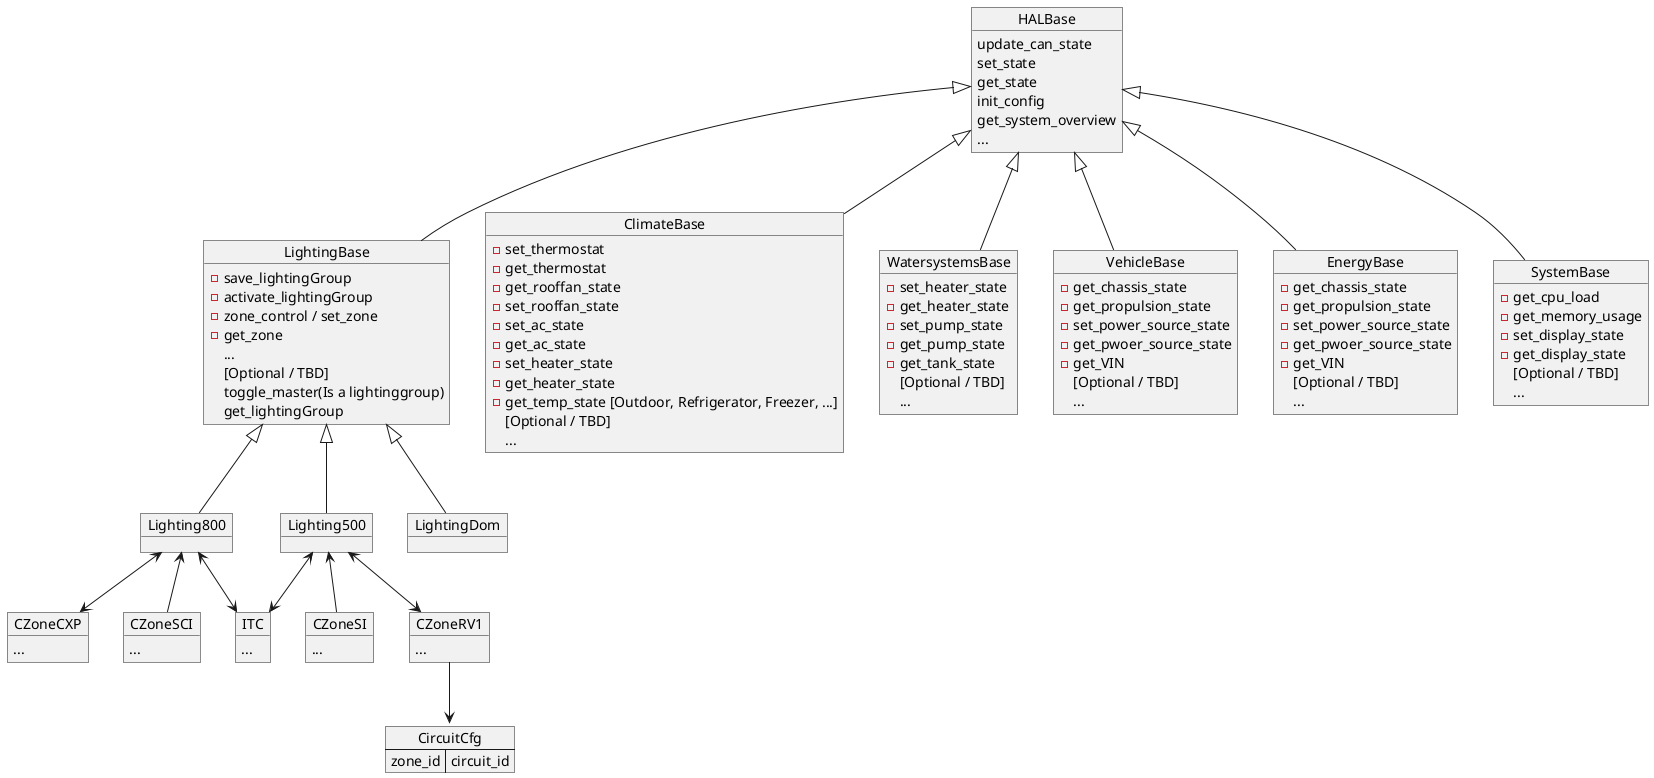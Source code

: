 @startuml
object HALBase
HALBase : update_can_state
HALBase : set_state
HALBase : get_state
HALBase : init_config
HALBase : get_system_overview
HALBase : ...

object LightingBase
LightingBase : - save_lightingGroup
LightingBase : - activate_lightingGroup
LightingBase : - zone_control / set_zone
LightingBase : - get_zone
LightingBase : ...
LightingBase : [Optional / TBD]
LightingBase : toggle_master(Is a lightinggroup)
LightingBase : get_lightingGroup


object ClimateBase
ClimateBase : - set_thermostat
ClimateBase : - get_thermostat

ClimateBase : - get_rooffan_state
ClimateBase : - set_rooffan_state

ClimateBase : - set_ac_state
ClimateBase : - get_ac_state

ClimateBase : - set_heater_state
ClimateBase : - get_heater_state

ClimateBase : - get_temp_state [Outdoor, Refrigerator, Freezer, ...]

ClimateBase : [Optional / TBD]
ClimateBase : ...


object WatersystemsBase
WatersystemsBase : - set_heater_state
WatersystemsBase : - get_heater_state

WatersystemsBase : - set_pump_state
WatersystemsBase : - get_pump_state

WatersystemsBase : - get_tank_state

WatersystemsBase : [Optional / TBD]
WatersystemsBase : ...


object VehicleBase
VehicleBase : - get_chassis_state
VehicleBase : - get_propulsion_state

VehicleBase : - set_power_source_state
VehicleBase : - get_pwoer_source_state

VehicleBase : - get_VIN

VehicleBase : [Optional / TBD]
VehicleBase : ...



object EnergyBase
EnergyBase : - get_chassis_state
EnergyBase : - get_propulsion_state

EnergyBase : - set_power_source_state
EnergyBase : - get_pwoer_source_state

EnergyBase : - get_VIN

EnergyBase : [Optional / TBD]
EnergyBase : ...


object SystemBase
SystemBase : - get_cpu_load
SystemBase : - get_memory_usage

SystemBase : - set_display_state
SystemBase : - get_display_state

SystemBase : [Optional / TBD]
SystemBase : ...


object Lighting800
object Lighting500
object LightingDom


object ITC
ITC : ...

object CZoneCXP
CZoneCXP : ...

object CZoneSI
CZoneSI : ...

object CZoneSCI
CZoneSCI : ...

object CZoneRV1
CZoneRV1 : ...

map CircuitCfg {
    zone_id => circuit_id
}

HALBase <|-- ClimateBase
HALBase <|-- WatersystemsBase
HALBase <|-- VehicleBase
HALBase <|-- EnergyBase
HALBase <|-- SystemBase


HALBase <|-- LightingBase
LightingBase <|-- Lighting800
LightingBase <|-- Lighting500
LightingBase <|-- LightingDom

Lighting800 <--> ITC
Lighting800 <--> CZoneCXP
Lighting800 <-- CZoneSCI

Lighting500 <--> ITC
Lighting500 <--> CZoneRV1
Lighting500 <-- CZoneSI

CZoneRV1 --> CircuitCfg

@enduml
